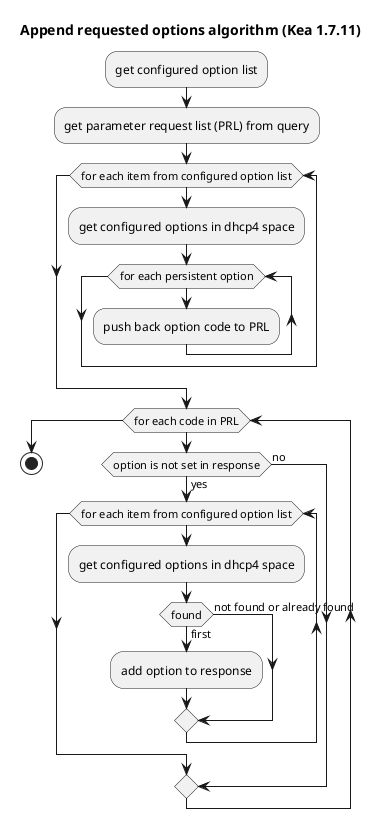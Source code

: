 @startuml

Title Append requested options algorithm (Kea 1.7.11)

:get configured option list;

:get parameter request list (PRL) from query;

while (for each item from configured option list)
  :get configured options in dhcp4 space;
  while (for each persistent option)
    :push back option code to PRL;
  endwhile
endwhile

while (for each code in PRL)
  if (option is not set in response) then (yes)
    while (for each item from configured option list)
      :get configured options in dhcp4 space;
      if (found) then (first)
        :add option to response;
      else (not found or already found)
      endif
    endwhile
  else (no)
  endif
endwhile
->done;
stop

@enduml
